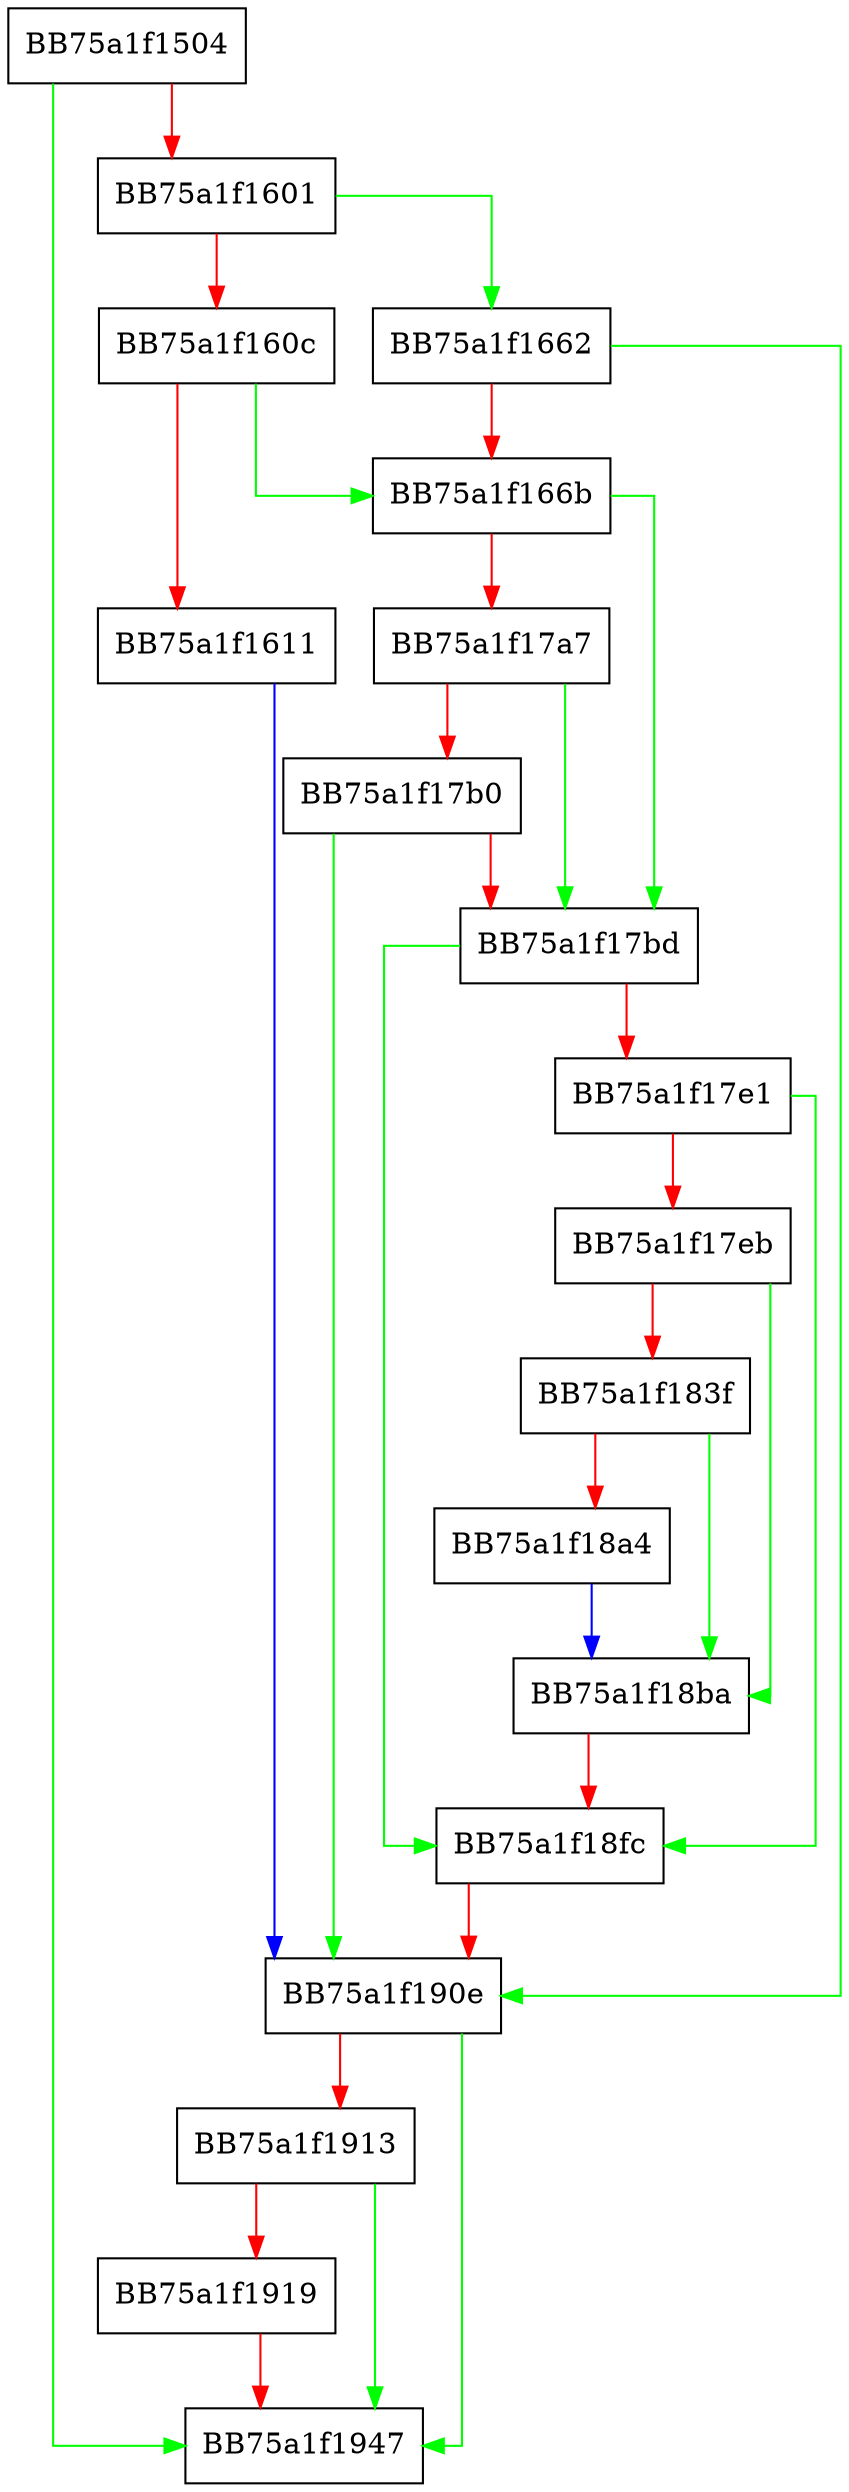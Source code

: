 digraph _update_driver_config_for_abd {
  node [shape="box"];
  graph [splines=ortho];
  BB75a1f1504 -> BB75a1f1947 [color="green"];
  BB75a1f1504 -> BB75a1f1601 [color="red"];
  BB75a1f1601 -> BB75a1f1662 [color="green"];
  BB75a1f1601 -> BB75a1f160c [color="red"];
  BB75a1f160c -> BB75a1f166b [color="green"];
  BB75a1f160c -> BB75a1f1611 [color="red"];
  BB75a1f1611 -> BB75a1f190e [color="blue"];
  BB75a1f1662 -> BB75a1f190e [color="green"];
  BB75a1f1662 -> BB75a1f166b [color="red"];
  BB75a1f166b -> BB75a1f17bd [color="green"];
  BB75a1f166b -> BB75a1f17a7 [color="red"];
  BB75a1f17a7 -> BB75a1f17bd [color="green"];
  BB75a1f17a7 -> BB75a1f17b0 [color="red"];
  BB75a1f17b0 -> BB75a1f190e [color="green"];
  BB75a1f17b0 -> BB75a1f17bd [color="red"];
  BB75a1f17bd -> BB75a1f18fc [color="green"];
  BB75a1f17bd -> BB75a1f17e1 [color="red"];
  BB75a1f17e1 -> BB75a1f18fc [color="green"];
  BB75a1f17e1 -> BB75a1f17eb [color="red"];
  BB75a1f17eb -> BB75a1f18ba [color="green"];
  BB75a1f17eb -> BB75a1f183f [color="red"];
  BB75a1f183f -> BB75a1f18ba [color="green"];
  BB75a1f183f -> BB75a1f18a4 [color="red"];
  BB75a1f18a4 -> BB75a1f18ba [color="blue"];
  BB75a1f18ba -> BB75a1f18fc [color="red"];
  BB75a1f18fc -> BB75a1f190e [color="red"];
  BB75a1f190e -> BB75a1f1947 [color="green"];
  BB75a1f190e -> BB75a1f1913 [color="red"];
  BB75a1f1913 -> BB75a1f1947 [color="green"];
  BB75a1f1913 -> BB75a1f1919 [color="red"];
  BB75a1f1919 -> BB75a1f1947 [color="red"];
}